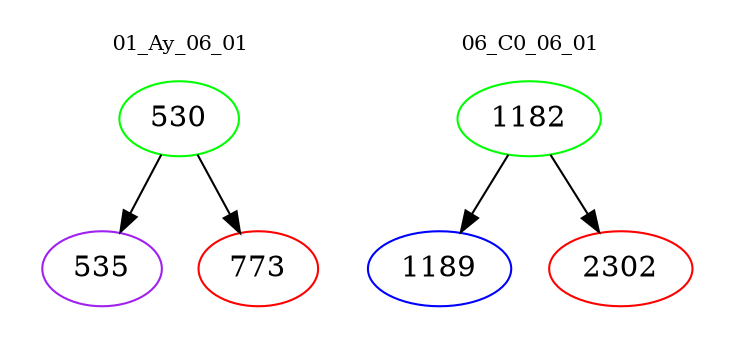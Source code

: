 digraph{
subgraph cluster_0 {
color = white
label = "01_Ay_06_01";
fontsize=10;
T0_530 [label="530", color="green"]
T0_530 -> T0_535 [color="black"]
T0_535 [label="535", color="purple"]
T0_530 -> T0_773 [color="black"]
T0_773 [label="773", color="red"]
}
subgraph cluster_1 {
color = white
label = "06_C0_06_01";
fontsize=10;
T1_1182 [label="1182", color="green"]
T1_1182 -> T1_1189 [color="black"]
T1_1189 [label="1189", color="blue"]
T1_1182 -> T1_2302 [color="black"]
T1_2302 [label="2302", color="red"]
}
}
